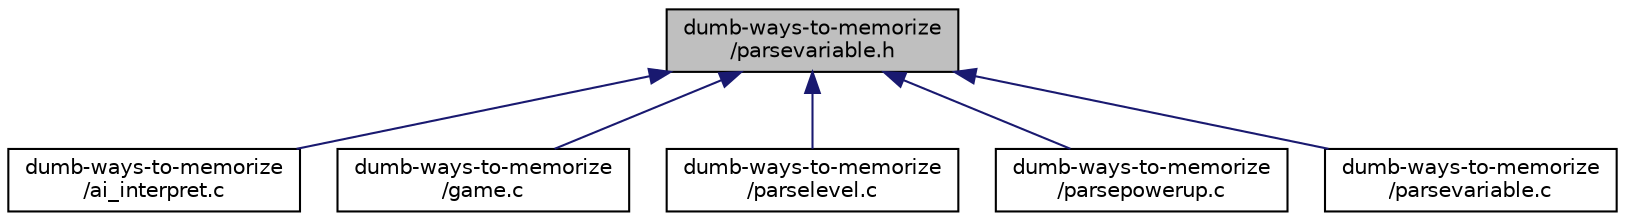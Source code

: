 digraph "dumb-ways-to-memorize/parsevariable.h"
{
  edge [fontname="Helvetica",fontsize="10",labelfontname="Helvetica",labelfontsize="10"];
  node [fontname="Helvetica",fontsize="10",shape=record];
  Node1 [label="dumb-ways-to-memorize\l/parsevariable.h",height=0.2,width=0.4,color="black", fillcolor="grey75", style="filled", fontcolor="black"];
  Node1 -> Node2 [dir="back",color="midnightblue",fontsize="10",style="solid"];
  Node2 [label="dumb-ways-to-memorize\l/ai_interpret.c",height=0.2,width=0.4,color="black", fillcolor="white", style="filled",URL="$ai__interpret_8c.html"];
  Node1 -> Node3 [dir="back",color="midnightblue",fontsize="10",style="solid"];
  Node3 [label="dumb-ways-to-memorize\l/game.c",height=0.2,width=0.4,color="black", fillcolor="white", style="filled",URL="$game_8c.html"];
  Node1 -> Node4 [dir="back",color="midnightblue",fontsize="10",style="solid"];
  Node4 [label="dumb-ways-to-memorize\l/parselevel.c",height=0.2,width=0.4,color="black", fillcolor="white", style="filled",URL="$parselevel_8c.html"];
  Node1 -> Node5 [dir="back",color="midnightblue",fontsize="10",style="solid"];
  Node5 [label="dumb-ways-to-memorize\l/parsepowerup.c",height=0.2,width=0.4,color="black", fillcolor="white", style="filled",URL="$parsepowerup_8c.html"];
  Node1 -> Node6 [dir="back",color="midnightblue",fontsize="10",style="solid"];
  Node6 [label="dumb-ways-to-memorize\l/parsevariable.c",height=0.2,width=0.4,color="black", fillcolor="white", style="filled",URL="$parsevariable_8c.html"];
}
